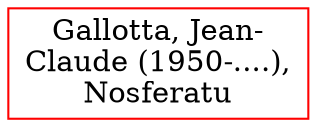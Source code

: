 // Notice UMLRM0142
digraph UMLRM0142 {
	node [align=left shape=rect]
	size="20,20"
	rankdir=BT
	UMLRM0142 [label="Gallotta, Jean-
Claude (1950-....),
Nosferatu" color=red]
}
